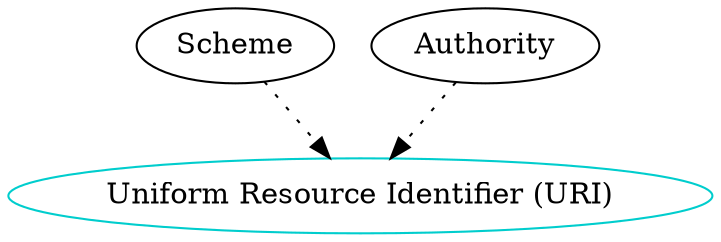 digraph uri {

    Scheme -> URI [style="dotted"];
    Authority -> URI [style="dotted"];


    /* definitions for each type component */
	URI 	    [shape=oval, color=cyan3, label="Uniform Resource Identifier (URI)"];
}

/* dot -Tpng sample.dot -o sample.png */
